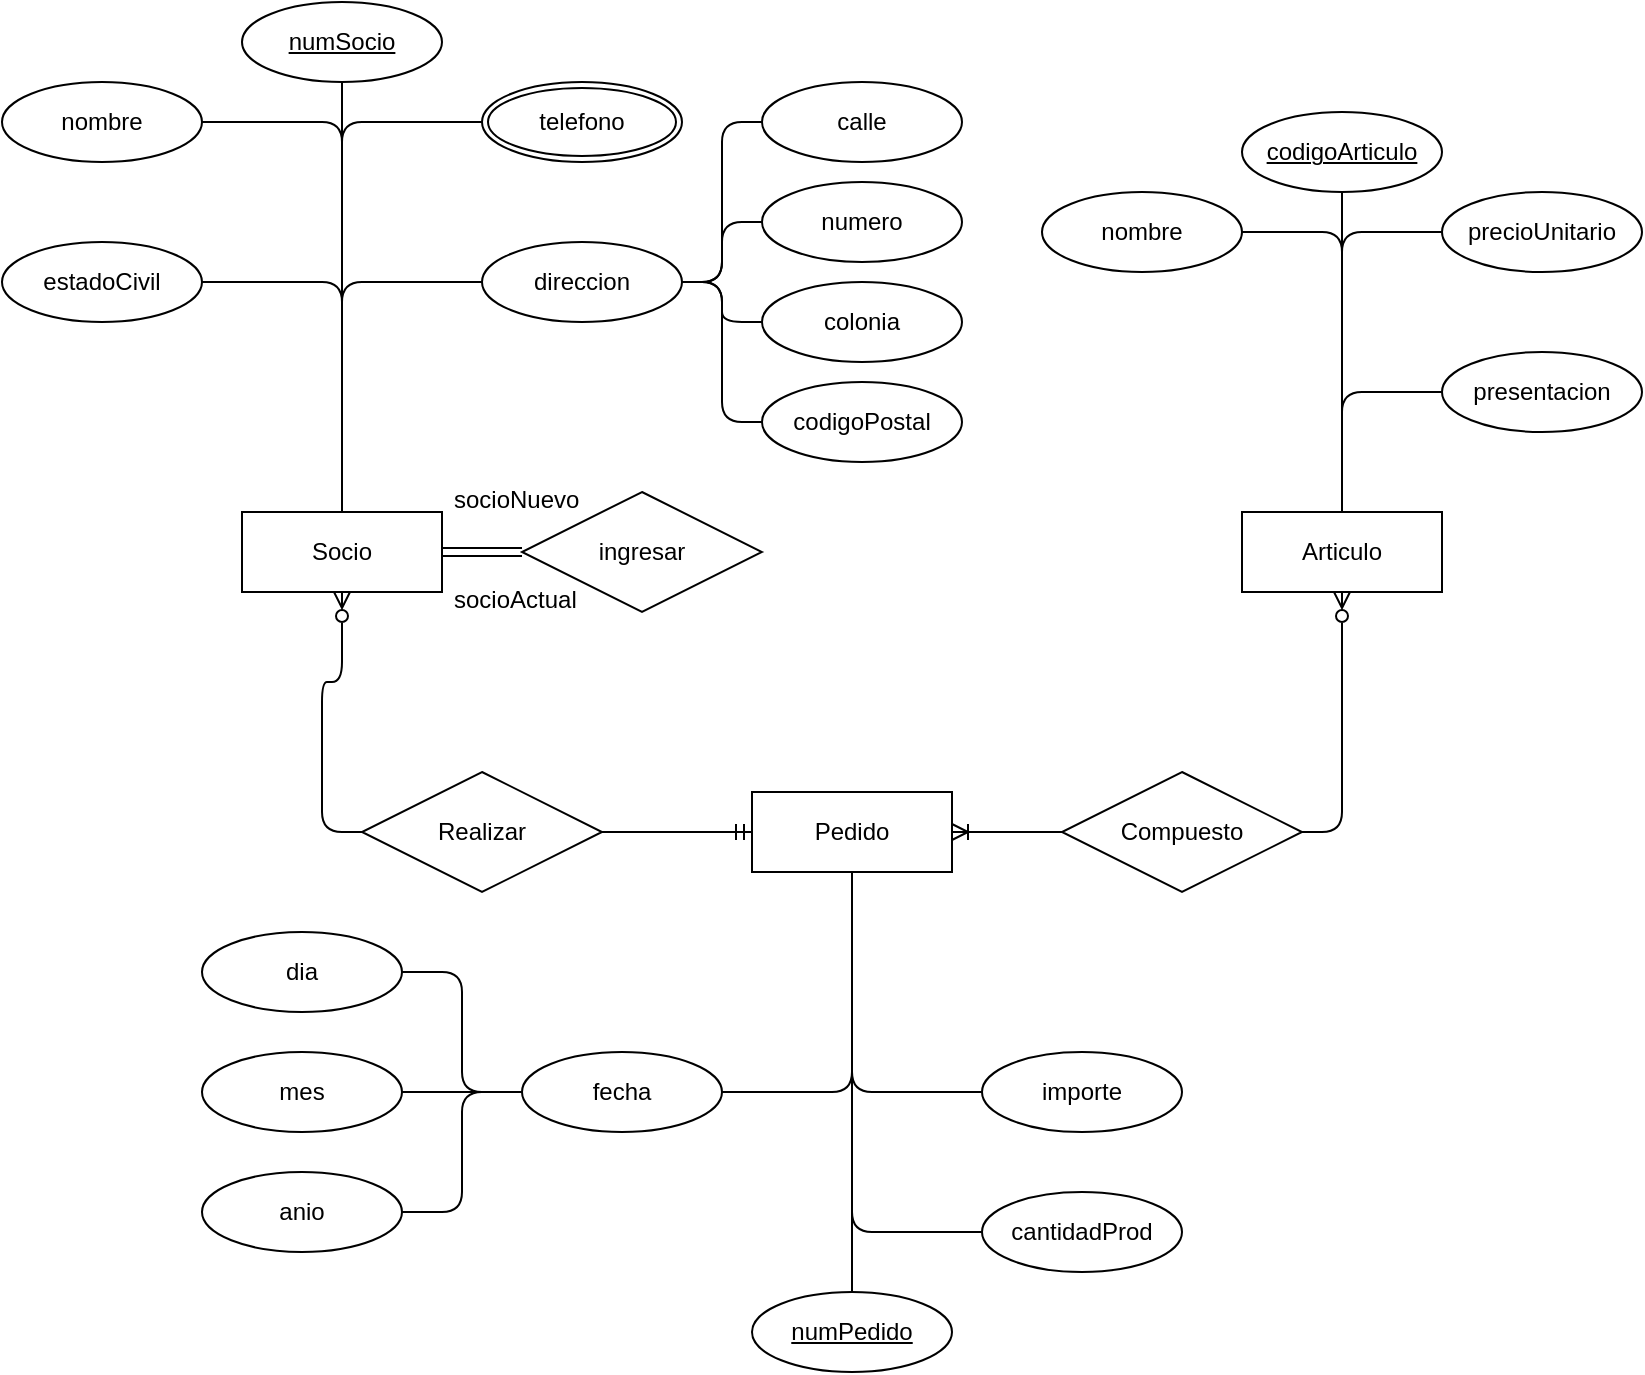 <mxfile version="24.4.10" type="github">
  <diagram name="Page-1" id="ac-i3KU7QuDOE-IfPuUs">
    <mxGraphModel dx="1195" dy="658" grid="1" gridSize="10" guides="1" tooltips="1" connect="1" arrows="1" fold="1" page="1" pageScale="1" pageWidth="850" pageHeight="1100" math="0" shadow="0">
      <root>
        <mxCell id="0" />
        <mxCell id="1" parent="0" />
        <mxCell id="_hiJIPgMftrgZChGUFek-8" style="edgeStyle=orthogonalEdgeStyle;rounded=1;orthogonalLoop=1;jettySize=auto;html=1;exitX=0.5;exitY=1;exitDx=0;exitDy=0;entryX=1;entryY=0.5;entryDx=0;entryDy=0;endArrow=none;endFill=0;startArrow=ERzeroToMany;startFill=0;curved=0;" edge="1" parent="1" source="_hiJIPgMftrgZChGUFek-1" target="_hiJIPgMftrgZChGUFek-5">
          <mxGeometry relative="1" as="geometry" />
        </mxCell>
        <mxCell id="_hiJIPgMftrgZChGUFek-34" style="edgeStyle=orthogonalEdgeStyle;rounded=1;orthogonalLoop=1;jettySize=auto;html=1;exitX=0.5;exitY=0;exitDx=0;exitDy=0;entryX=0.5;entryY=1;entryDx=0;entryDy=0;curved=0;endArrow=none;endFill=0;" edge="1" parent="1" source="_hiJIPgMftrgZChGUFek-1" target="_hiJIPgMftrgZChGUFek-10">
          <mxGeometry relative="1" as="geometry" />
        </mxCell>
        <mxCell id="_hiJIPgMftrgZChGUFek-39" style="edgeStyle=orthogonalEdgeStyle;rounded=1;orthogonalLoop=1;jettySize=auto;html=1;exitX=0.5;exitY=0;exitDx=0;exitDy=0;entryX=1;entryY=0.5;entryDx=0;entryDy=0;curved=0;endArrow=none;endFill=0;" edge="1" parent="1" source="_hiJIPgMftrgZChGUFek-1" target="_hiJIPgMftrgZChGUFek-33">
          <mxGeometry relative="1" as="geometry" />
        </mxCell>
        <mxCell id="_hiJIPgMftrgZChGUFek-40" style="edgeStyle=orthogonalEdgeStyle;rounded=1;orthogonalLoop=1;jettySize=auto;html=1;exitX=0.5;exitY=0;exitDx=0;exitDy=0;entryX=0;entryY=0.5;entryDx=0;entryDy=0;curved=0;endArrow=none;endFill=0;" edge="1" parent="1" source="_hiJIPgMftrgZChGUFek-1" target="_hiJIPgMftrgZChGUFek-32">
          <mxGeometry relative="1" as="geometry" />
        </mxCell>
        <mxCell id="_hiJIPgMftrgZChGUFek-41" style="edgeStyle=orthogonalEdgeStyle;rounded=1;orthogonalLoop=1;jettySize=auto;html=1;exitX=0.5;exitY=0;exitDx=0;exitDy=0;entryX=0;entryY=0.5;entryDx=0;entryDy=0;curved=0;endArrow=none;endFill=0;" edge="1" parent="1" source="_hiJIPgMftrgZChGUFek-1" target="_hiJIPgMftrgZChGUFek-31">
          <mxGeometry relative="1" as="geometry" />
        </mxCell>
        <mxCell id="_hiJIPgMftrgZChGUFek-1" value="Articulo" style="whiteSpace=wrap;html=1;align=center;" vertex="1" parent="1">
          <mxGeometry x="620" y="280" width="100" height="40" as="geometry" />
        </mxCell>
        <mxCell id="_hiJIPgMftrgZChGUFek-45" style="edgeStyle=orthogonalEdgeStyle;rounded=1;orthogonalLoop=1;jettySize=auto;html=1;exitX=0.5;exitY=1;exitDx=0;exitDy=0;entryX=0.5;entryY=0;entryDx=0;entryDy=0;curved=0;endArrow=none;endFill=0;" edge="1" parent="1" source="_hiJIPgMftrgZChGUFek-2" target="_hiJIPgMftrgZChGUFek-11">
          <mxGeometry relative="1" as="geometry" />
        </mxCell>
        <mxCell id="_hiJIPgMftrgZChGUFek-46" style="edgeStyle=orthogonalEdgeStyle;rounded=1;orthogonalLoop=1;jettySize=auto;html=1;exitX=0.5;exitY=1;exitDx=0;exitDy=0;entryX=0;entryY=0.5;entryDx=0;entryDy=0;curved=0;endArrow=none;endFill=0;" edge="1" parent="1" source="_hiJIPgMftrgZChGUFek-2" target="_hiJIPgMftrgZChGUFek-43">
          <mxGeometry relative="1" as="geometry" />
        </mxCell>
        <mxCell id="_hiJIPgMftrgZChGUFek-47" style="edgeStyle=orthogonalEdgeStyle;rounded=1;orthogonalLoop=1;jettySize=auto;html=1;exitX=0.5;exitY=1;exitDx=0;exitDy=0;entryX=0;entryY=0.5;entryDx=0;entryDy=0;curved=0;endArrow=none;endFill=0;" edge="1" parent="1" source="_hiJIPgMftrgZChGUFek-2" target="_hiJIPgMftrgZChGUFek-42">
          <mxGeometry relative="1" as="geometry" />
        </mxCell>
        <mxCell id="_hiJIPgMftrgZChGUFek-48" style="edgeStyle=orthogonalEdgeStyle;rounded=1;orthogonalLoop=1;jettySize=auto;html=1;exitX=0.5;exitY=1;exitDx=0;exitDy=0;entryX=1;entryY=0.5;entryDx=0;entryDy=0;curved=0;endArrow=none;endFill=0;" edge="1" parent="1" source="_hiJIPgMftrgZChGUFek-2" target="_hiJIPgMftrgZChGUFek-44">
          <mxGeometry relative="1" as="geometry" />
        </mxCell>
        <mxCell id="_hiJIPgMftrgZChGUFek-2" value="Pedido" style="whiteSpace=wrap;html=1;align=center;" vertex="1" parent="1">
          <mxGeometry x="375" y="420" width="100" height="40" as="geometry" />
        </mxCell>
        <mxCell id="_hiJIPgMftrgZChGUFek-6" style="edgeStyle=orthogonalEdgeStyle;rounded=1;orthogonalLoop=1;jettySize=auto;html=1;exitX=0.5;exitY=1;exitDx=0;exitDy=0;entryX=0;entryY=0.5;entryDx=0;entryDy=0;curved=0;startArrow=ERzeroToMany;startFill=0;endArrow=none;endFill=0;" edge="1" parent="1" source="_hiJIPgMftrgZChGUFek-3" target="_hiJIPgMftrgZChGUFek-4">
          <mxGeometry relative="1" as="geometry" />
        </mxCell>
        <mxCell id="_hiJIPgMftrgZChGUFek-26" style="edgeStyle=orthogonalEdgeStyle;rounded=1;orthogonalLoop=1;jettySize=auto;html=1;exitX=0.5;exitY=0;exitDx=0;exitDy=0;entryX=0;entryY=0.5;entryDx=0;entryDy=0;endArrow=none;endFill=0;curved=0;" edge="1" parent="1" source="_hiJIPgMftrgZChGUFek-3" target="_hiJIPgMftrgZChGUFek-13">
          <mxGeometry relative="1" as="geometry" />
        </mxCell>
        <mxCell id="_hiJIPgMftrgZChGUFek-27" style="edgeStyle=orthogonalEdgeStyle;rounded=1;orthogonalLoop=1;jettySize=auto;html=1;exitX=0.5;exitY=0;exitDx=0;exitDy=0;entryX=1;entryY=0.5;entryDx=0;entryDy=0;curved=0;endArrow=none;endFill=0;" edge="1" parent="1" source="_hiJIPgMftrgZChGUFek-3" target="_hiJIPgMftrgZChGUFek-14">
          <mxGeometry relative="1" as="geometry" />
        </mxCell>
        <mxCell id="_hiJIPgMftrgZChGUFek-28" style="edgeStyle=orthogonalEdgeStyle;rounded=1;orthogonalLoop=1;jettySize=auto;html=1;exitX=0.5;exitY=0;exitDx=0;exitDy=0;entryX=1;entryY=0.5;entryDx=0;entryDy=0;curved=0;endArrow=none;endFill=0;" edge="1" parent="1" source="_hiJIPgMftrgZChGUFek-3" target="_hiJIPgMftrgZChGUFek-15">
          <mxGeometry relative="1" as="geometry" />
        </mxCell>
        <mxCell id="_hiJIPgMftrgZChGUFek-29" style="edgeStyle=orthogonalEdgeStyle;rounded=1;orthogonalLoop=1;jettySize=auto;html=1;exitX=0.5;exitY=0;exitDx=0;exitDy=0;entryX=0.5;entryY=1;entryDx=0;entryDy=0;curved=0;endArrow=none;endFill=0;" edge="1" parent="1" source="_hiJIPgMftrgZChGUFek-3" target="_hiJIPgMftrgZChGUFek-12">
          <mxGeometry relative="1" as="geometry" />
        </mxCell>
        <mxCell id="_hiJIPgMftrgZChGUFek-30" style="edgeStyle=orthogonalEdgeStyle;rounded=1;orthogonalLoop=1;jettySize=auto;html=1;exitX=0.5;exitY=0;exitDx=0;exitDy=0;entryX=0;entryY=0.5;entryDx=0;entryDy=0;curved=0;endArrow=none;endFill=0;" edge="1" parent="1" source="_hiJIPgMftrgZChGUFek-3" target="_hiJIPgMftrgZChGUFek-16">
          <mxGeometry relative="1" as="geometry" />
        </mxCell>
        <mxCell id="_hiJIPgMftrgZChGUFek-3" value="Socio" style="whiteSpace=wrap;html=1;align=center;" vertex="1" parent="1">
          <mxGeometry x="120" y="280" width="100" height="40" as="geometry" />
        </mxCell>
        <mxCell id="_hiJIPgMftrgZChGUFek-7" style="edgeStyle=orthogonalEdgeStyle;rounded=1;orthogonalLoop=1;jettySize=auto;html=1;exitX=1;exitY=0.5;exitDx=0;exitDy=0;entryX=0;entryY=0.5;entryDx=0;entryDy=0;endArrow=ERmandOne;endFill=0;curved=0;" edge="1" parent="1" source="_hiJIPgMftrgZChGUFek-4" target="_hiJIPgMftrgZChGUFek-2">
          <mxGeometry relative="1" as="geometry" />
        </mxCell>
        <mxCell id="_hiJIPgMftrgZChGUFek-4" value="Realizar" style="shape=rhombus;perimeter=rhombusPerimeter;whiteSpace=wrap;html=1;align=center;" vertex="1" parent="1">
          <mxGeometry x="180" y="410" width="120" height="60" as="geometry" />
        </mxCell>
        <mxCell id="_hiJIPgMftrgZChGUFek-9" style="edgeStyle=orthogonalEdgeStyle;rounded=1;orthogonalLoop=1;jettySize=auto;html=1;exitX=0;exitY=0.5;exitDx=0;exitDy=0;entryX=1;entryY=0.5;entryDx=0;entryDy=0;endArrow=ERoneToMany;endFill=0;curved=0;" edge="1" parent="1" source="_hiJIPgMftrgZChGUFek-5" target="_hiJIPgMftrgZChGUFek-2">
          <mxGeometry relative="1" as="geometry" />
        </mxCell>
        <mxCell id="_hiJIPgMftrgZChGUFek-5" value="Compuesto" style="shape=rhombus;perimeter=rhombusPerimeter;whiteSpace=wrap;html=1;align=center;" vertex="1" parent="1">
          <mxGeometry x="530" y="410" width="120" height="60" as="geometry" />
        </mxCell>
        <mxCell id="_hiJIPgMftrgZChGUFek-10" value="codigoArticulo" style="ellipse;whiteSpace=wrap;html=1;align=center;fontStyle=4;" vertex="1" parent="1">
          <mxGeometry x="620" y="80" width="100" height="40" as="geometry" />
        </mxCell>
        <mxCell id="_hiJIPgMftrgZChGUFek-11" value="numPedido" style="ellipse;whiteSpace=wrap;html=1;align=center;fontStyle=4;" vertex="1" parent="1">
          <mxGeometry x="375" y="670" width="100" height="40" as="geometry" />
        </mxCell>
        <mxCell id="_hiJIPgMftrgZChGUFek-12" value="numSocio" style="ellipse;whiteSpace=wrap;html=1;align=center;fontStyle=4;" vertex="1" parent="1">
          <mxGeometry x="120" y="25" width="100" height="40" as="geometry" />
        </mxCell>
        <mxCell id="_hiJIPgMftrgZChGUFek-22" style="edgeStyle=orthogonalEdgeStyle;rounded=1;orthogonalLoop=1;jettySize=auto;html=1;exitX=1;exitY=0.5;exitDx=0;exitDy=0;entryX=0;entryY=0.5;entryDx=0;entryDy=0;endArrow=none;endFill=0;curved=0;" edge="1" parent="1" source="_hiJIPgMftrgZChGUFek-13" target="_hiJIPgMftrgZChGUFek-20">
          <mxGeometry relative="1" as="geometry" />
        </mxCell>
        <mxCell id="_hiJIPgMftrgZChGUFek-23" style="edgeStyle=orthogonalEdgeStyle;rounded=1;orthogonalLoop=1;jettySize=auto;html=1;exitX=1;exitY=0.5;exitDx=0;exitDy=0;entryX=0;entryY=0.5;entryDx=0;entryDy=0;curved=0;endArrow=none;endFill=0;" edge="1" parent="1" source="_hiJIPgMftrgZChGUFek-13" target="_hiJIPgMftrgZChGUFek-19">
          <mxGeometry relative="1" as="geometry" />
        </mxCell>
        <mxCell id="_hiJIPgMftrgZChGUFek-24" style="edgeStyle=orthogonalEdgeStyle;rounded=1;orthogonalLoop=1;jettySize=auto;html=1;exitX=1;exitY=0.5;exitDx=0;exitDy=0;entryX=0;entryY=0.5;entryDx=0;entryDy=0;endArrow=none;endFill=0;curved=0;" edge="1" parent="1" source="_hiJIPgMftrgZChGUFek-13" target="_hiJIPgMftrgZChGUFek-18">
          <mxGeometry relative="1" as="geometry" />
        </mxCell>
        <mxCell id="_hiJIPgMftrgZChGUFek-25" style="edgeStyle=orthogonalEdgeStyle;rounded=1;orthogonalLoop=1;jettySize=auto;html=1;exitX=1;exitY=0.5;exitDx=0;exitDy=0;entryX=0;entryY=0.5;entryDx=0;entryDy=0;curved=0;endArrow=none;endFill=0;" edge="1" parent="1" source="_hiJIPgMftrgZChGUFek-13" target="_hiJIPgMftrgZChGUFek-17">
          <mxGeometry relative="1" as="geometry" />
        </mxCell>
        <mxCell id="_hiJIPgMftrgZChGUFek-13" value="direccion" style="ellipse;whiteSpace=wrap;html=1;align=center;" vertex="1" parent="1">
          <mxGeometry x="240" y="145" width="100" height="40" as="geometry" />
        </mxCell>
        <mxCell id="_hiJIPgMftrgZChGUFek-14" value="estadoCivil" style="ellipse;whiteSpace=wrap;html=1;align=center;" vertex="1" parent="1">
          <mxGeometry y="145" width="100" height="40" as="geometry" />
        </mxCell>
        <mxCell id="_hiJIPgMftrgZChGUFek-15" value="nombre" style="ellipse;whiteSpace=wrap;html=1;align=center;" vertex="1" parent="1">
          <mxGeometry y="65" width="100" height="40" as="geometry" />
        </mxCell>
        <mxCell id="_hiJIPgMftrgZChGUFek-16" value="telefono" style="ellipse;shape=doubleEllipse;margin=3;whiteSpace=wrap;html=1;align=center;" vertex="1" parent="1">
          <mxGeometry x="240" y="65" width="100" height="40" as="geometry" />
        </mxCell>
        <mxCell id="_hiJIPgMftrgZChGUFek-17" value="codigoPostal" style="ellipse;whiteSpace=wrap;html=1;align=center;" vertex="1" parent="1">
          <mxGeometry x="380" y="215" width="100" height="40" as="geometry" />
        </mxCell>
        <mxCell id="_hiJIPgMftrgZChGUFek-18" value="colonia" style="ellipse;whiteSpace=wrap;html=1;align=center;" vertex="1" parent="1">
          <mxGeometry x="380" y="165" width="100" height="40" as="geometry" />
        </mxCell>
        <mxCell id="_hiJIPgMftrgZChGUFek-19" value="numero" style="ellipse;whiteSpace=wrap;html=1;align=center;" vertex="1" parent="1">
          <mxGeometry x="380" y="115" width="100" height="40" as="geometry" />
        </mxCell>
        <mxCell id="_hiJIPgMftrgZChGUFek-20" value="calle" style="ellipse;whiteSpace=wrap;html=1;align=center;" vertex="1" parent="1">
          <mxGeometry x="380" y="65" width="100" height="40" as="geometry" />
        </mxCell>
        <mxCell id="_hiJIPgMftrgZChGUFek-31" value="presentacion" style="ellipse;whiteSpace=wrap;html=1;align=center;" vertex="1" parent="1">
          <mxGeometry x="720" y="200" width="100" height="40" as="geometry" />
        </mxCell>
        <mxCell id="_hiJIPgMftrgZChGUFek-32" value="precioUnitario" style="ellipse;whiteSpace=wrap;html=1;align=center;" vertex="1" parent="1">
          <mxGeometry x="720" y="120" width="100" height="40" as="geometry" />
        </mxCell>
        <mxCell id="_hiJIPgMftrgZChGUFek-33" value="nombre" style="ellipse;whiteSpace=wrap;html=1;align=center;" vertex="1" parent="1">
          <mxGeometry x="520" y="120" width="100" height="40" as="geometry" />
        </mxCell>
        <mxCell id="_hiJIPgMftrgZChGUFek-42" value="cantidadProd" style="ellipse;whiteSpace=wrap;html=1;align=center;" vertex="1" parent="1">
          <mxGeometry x="490" y="620" width="100" height="40" as="geometry" />
        </mxCell>
        <mxCell id="_hiJIPgMftrgZChGUFek-43" value="importe" style="ellipse;whiteSpace=wrap;html=1;align=center;" vertex="1" parent="1">
          <mxGeometry x="490" y="550" width="100" height="40" as="geometry" />
        </mxCell>
        <mxCell id="_hiJIPgMftrgZChGUFek-52" style="edgeStyle=orthogonalEdgeStyle;rounded=1;orthogonalLoop=1;jettySize=auto;html=1;exitX=0;exitY=0.5;exitDx=0;exitDy=0;entryX=1;entryY=0.5;entryDx=0;entryDy=0;curved=0;endArrow=none;endFill=0;" edge="1" parent="1" source="_hiJIPgMftrgZChGUFek-44" target="_hiJIPgMftrgZChGUFek-51">
          <mxGeometry relative="1" as="geometry" />
        </mxCell>
        <mxCell id="_hiJIPgMftrgZChGUFek-53" style="edgeStyle=orthogonalEdgeStyle;rounded=1;orthogonalLoop=1;jettySize=auto;html=1;exitX=0;exitY=0.5;exitDx=0;exitDy=0;entryX=1;entryY=0.5;entryDx=0;entryDy=0;endArrow=none;endFill=0;curved=0;" edge="1" parent="1" source="_hiJIPgMftrgZChGUFek-44" target="_hiJIPgMftrgZChGUFek-50">
          <mxGeometry relative="1" as="geometry" />
        </mxCell>
        <mxCell id="_hiJIPgMftrgZChGUFek-55" style="edgeStyle=orthogonalEdgeStyle;rounded=1;orthogonalLoop=1;jettySize=auto;html=1;exitX=0;exitY=0.5;exitDx=0;exitDy=0;entryX=1;entryY=0.5;entryDx=0;entryDy=0;curved=0;endArrow=none;endFill=0;" edge="1" parent="1" source="_hiJIPgMftrgZChGUFek-44" target="_hiJIPgMftrgZChGUFek-49">
          <mxGeometry relative="1" as="geometry" />
        </mxCell>
        <mxCell id="_hiJIPgMftrgZChGUFek-44" value="fecha" style="ellipse;whiteSpace=wrap;html=1;align=center;" vertex="1" parent="1">
          <mxGeometry x="260" y="550" width="100" height="40" as="geometry" />
        </mxCell>
        <mxCell id="_hiJIPgMftrgZChGUFek-49" value="anio" style="ellipse;whiteSpace=wrap;html=1;align=center;" vertex="1" parent="1">
          <mxGeometry x="100" y="610" width="100" height="40" as="geometry" />
        </mxCell>
        <mxCell id="_hiJIPgMftrgZChGUFek-50" value="mes" style="ellipse;whiteSpace=wrap;html=1;align=center;" vertex="1" parent="1">
          <mxGeometry x="100" y="550" width="100" height="40" as="geometry" />
        </mxCell>
        <mxCell id="_hiJIPgMftrgZChGUFek-51" value="dia" style="ellipse;whiteSpace=wrap;html=1;align=center;" vertex="1" parent="1">
          <mxGeometry x="100" y="490" width="100" height="40" as="geometry" />
        </mxCell>
        <mxCell id="_hiJIPgMftrgZChGUFek-56" value="ingresar" style="shape=rhombus;perimeter=rhombusPerimeter;whiteSpace=wrap;html=1;align=center;" vertex="1" parent="1">
          <mxGeometry x="260" y="270" width="120" height="60" as="geometry" />
        </mxCell>
        <mxCell id="_hiJIPgMftrgZChGUFek-57" value="" style="shape=link;html=1;rounded=0;entryX=1;entryY=0.5;entryDx=0;entryDy=0;exitX=0;exitY=0.5;exitDx=0;exitDy=0;" edge="1" parent="1" source="_hiJIPgMftrgZChGUFek-56" target="_hiJIPgMftrgZChGUFek-3">
          <mxGeometry relative="1" as="geometry">
            <mxPoint x="370" y="350" as="sourcePoint" />
            <mxPoint x="530" y="350" as="targetPoint" />
          </mxGeometry>
        </mxCell>
        <mxCell id="_hiJIPgMftrgZChGUFek-59" value="socioNuevo" style="text;strokeColor=none;fillColor=none;spacingLeft=4;spacingRight=4;overflow=hidden;rotatable=0;points=[[0,0.5],[1,0.5]];portConstraint=eastwest;fontSize=12;whiteSpace=wrap;html=1;" vertex="1" parent="1">
          <mxGeometry x="220" y="260" width="80" height="30" as="geometry" />
        </mxCell>
        <mxCell id="_hiJIPgMftrgZChGUFek-60" value="socioActual" style="text;strokeColor=none;fillColor=none;spacingLeft=4;spacingRight=4;overflow=hidden;rotatable=0;points=[[0,0.5],[1,0.5]];portConstraint=eastwest;fontSize=12;whiteSpace=wrap;html=1;" vertex="1" parent="1">
          <mxGeometry x="220" y="310" width="80" height="30" as="geometry" />
        </mxCell>
      </root>
    </mxGraphModel>
  </diagram>
</mxfile>

